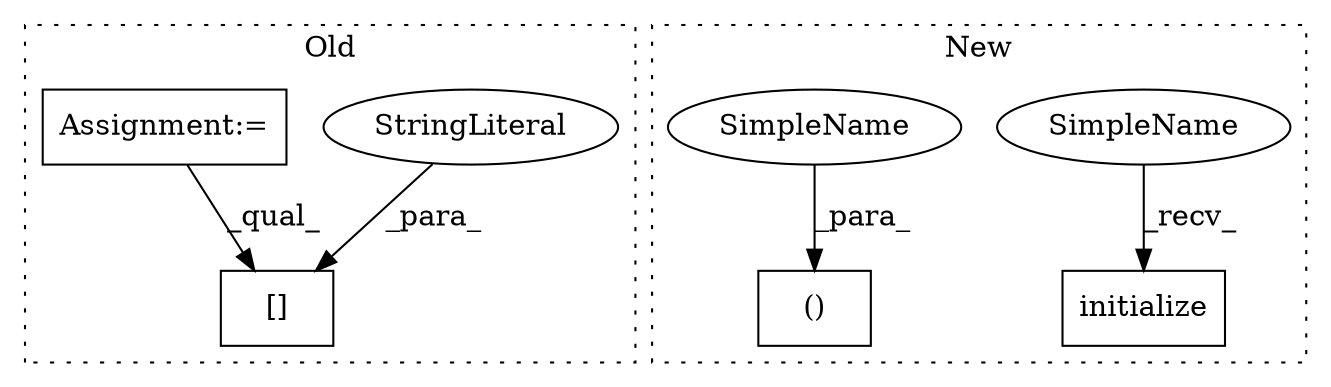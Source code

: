 digraph G {
subgraph cluster0 {
1 [label="[]" a="2" s="10052,10080" l="20,1" shape="box"];
3 [label="StringLiteral" a="45" s="10072" l="8" shape="ellipse"];
4 [label="Assignment:=" a="7" s="9793" l="1" shape="box"];
label = "Old";
style="dotted";
}
subgraph cluster1 {
2 [label="initialize" a="32" s="11350,11372" l="11,1" shape="box"];
5 [label="()" a="106" s="11296" l="24" shape="box"];
6 [label="SimpleName" a="42" s="11344" l="5" shape="ellipse"];
7 [label="SimpleName" a="42" s="11296" l="5" shape="ellipse"];
label = "New";
style="dotted";
}
3 -> 1 [label="_para_"];
4 -> 1 [label="_qual_"];
6 -> 2 [label="_recv_"];
7 -> 5 [label="_para_"];
}